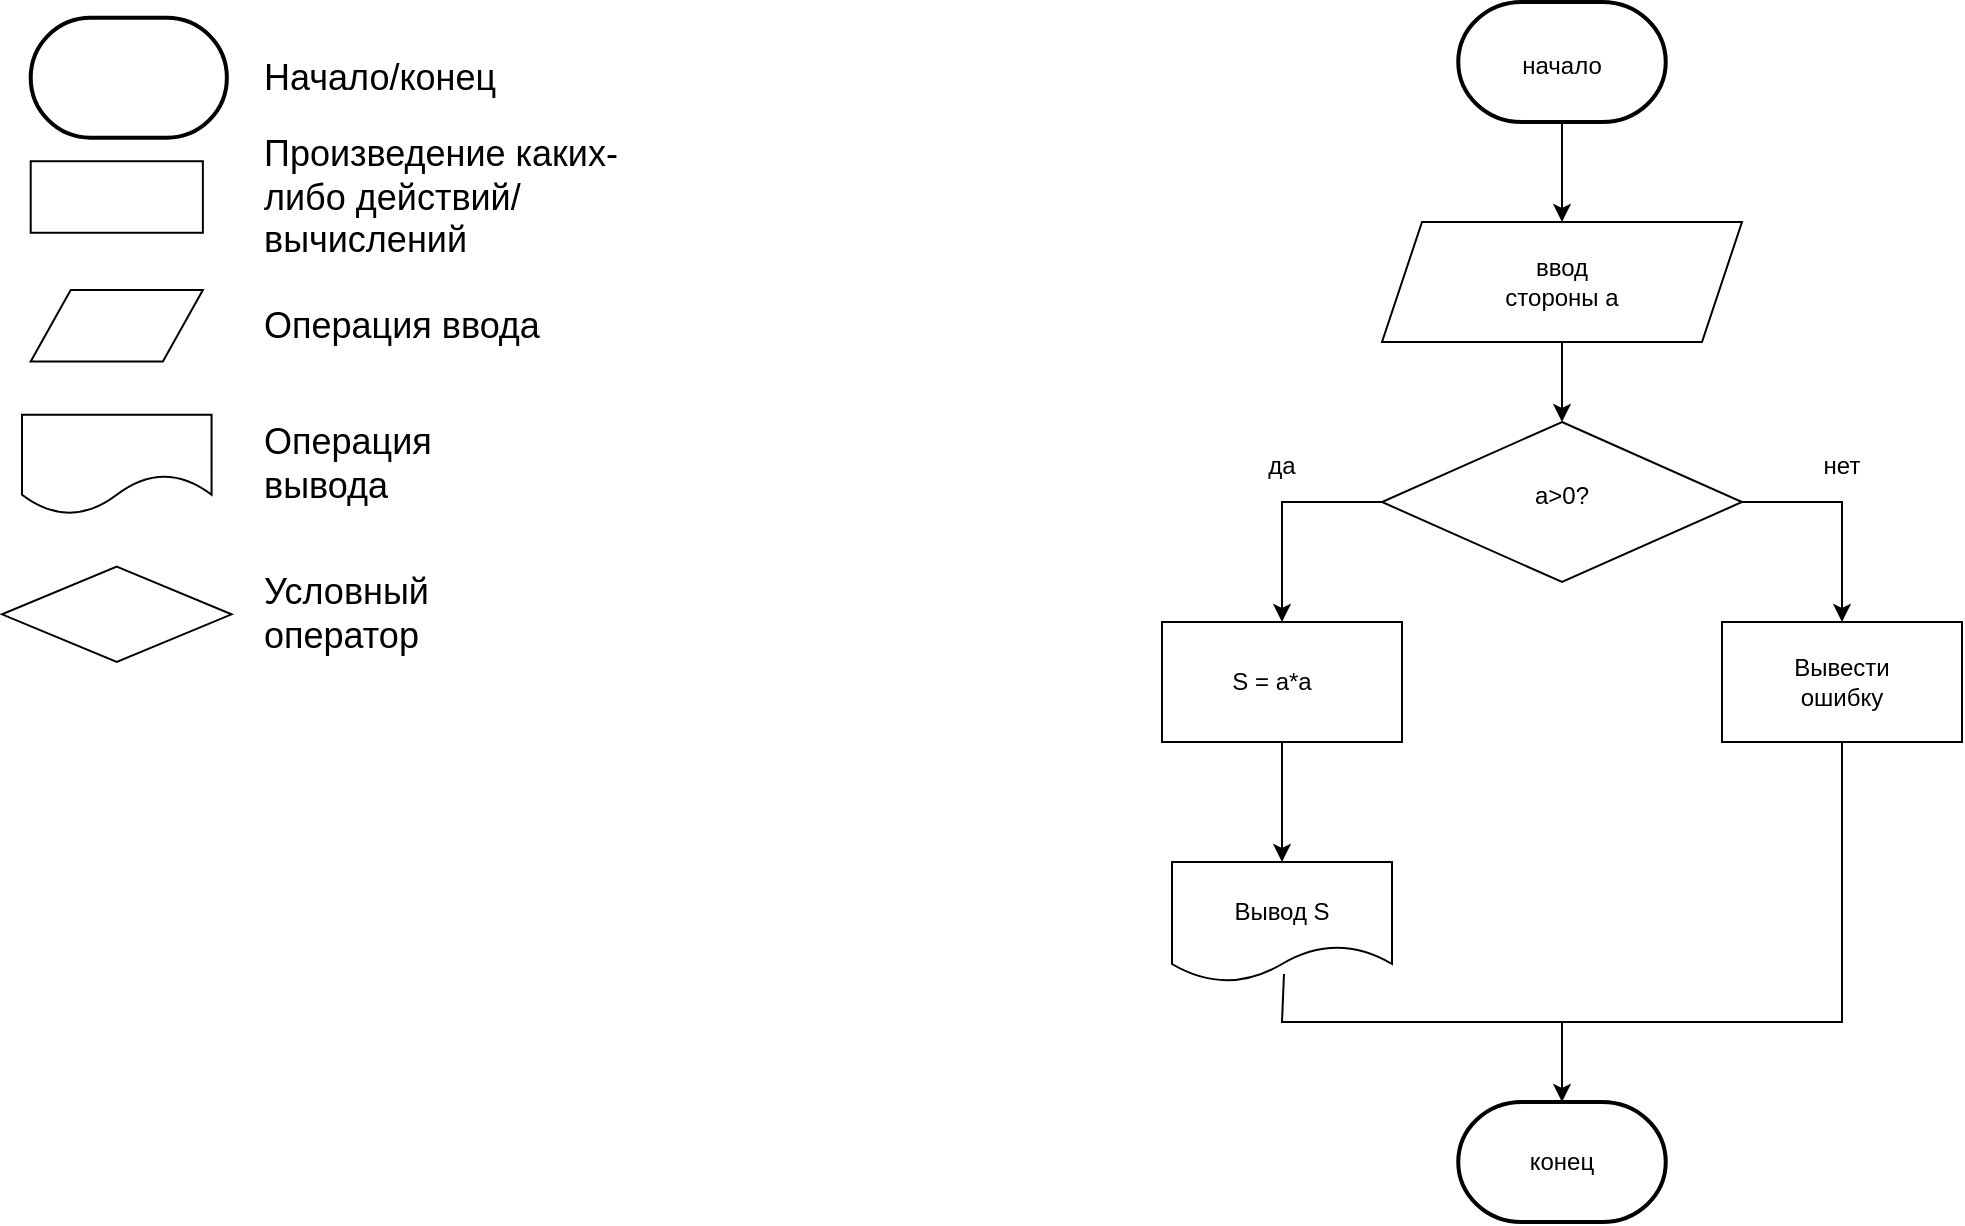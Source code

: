 <mxfile version="28.2.5">
  <diagram name="Страница — 1" id="ZM1qBuMDu8C2qsvHboss">
    <mxGraphModel dx="2245" dy="794" grid="1" gridSize="10" guides="1" tooltips="1" connect="1" arrows="1" fold="1" page="1" pageScale="1" pageWidth="827" pageHeight="1169" math="0" shadow="0">
      <root>
        <mxCell id="0" />
        <mxCell id="1" parent="0" />
        <mxCell id="1lZysOccRPuRZsFmuYxM-1" value="" style="group" vertex="1" connectable="0" parent="1">
          <mxGeometry x="-400" y="70" width="330" height="310" as="geometry" />
        </mxCell>
        <mxCell id="1lZysOccRPuRZsFmuYxM-2" value="" style="rounded=0;whiteSpace=wrap;html=1;" vertex="1" parent="1lZysOccRPuRZsFmuYxM-1">
          <mxGeometry x="14.348" y="59.615" width="86.087" height="35.769" as="geometry" />
        </mxCell>
        <mxCell id="1lZysOccRPuRZsFmuYxM-4" value="" style="shape=parallelogram;perimeter=parallelogramPerimeter;whiteSpace=wrap;html=1;fixedSize=1;" vertex="1" parent="1lZysOccRPuRZsFmuYxM-1">
          <mxGeometry x="14.348" y="124" width="86.087" height="35.769" as="geometry" />
        </mxCell>
        <mxCell id="1lZysOccRPuRZsFmuYxM-6" value="" style="rhombus;whiteSpace=wrap;html=1;" vertex="1" parent="1lZysOccRPuRZsFmuYxM-1">
          <mxGeometry y="262.308" width="114.783" height="47.692" as="geometry" />
        </mxCell>
        <mxCell id="1lZysOccRPuRZsFmuYxM-7" value="&lt;font&gt;Начало/конец&amp;nbsp;&lt;/font&gt;" style="text;html=1;align=left;verticalAlign=middle;whiteSpace=wrap;rounded=0;fontSize=18;" vertex="1" parent="1lZysOccRPuRZsFmuYxM-1">
          <mxGeometry x="129.13" y="8.942" width="129.13" height="17.885" as="geometry" />
        </mxCell>
        <mxCell id="1lZysOccRPuRZsFmuYxM-8" value="&lt;font&gt;Произведение каких-либо действий/вычислений&lt;/font&gt;" style="text;html=1;align=left;verticalAlign=middle;whiteSpace=wrap;rounded=0;fontSize=18;" vertex="1" parent="1lZysOccRPuRZsFmuYxM-1">
          <mxGeometry x="129.13" y="68.558" width="200.87" height="17.885" as="geometry" />
        </mxCell>
        <mxCell id="1lZysOccRPuRZsFmuYxM-9" value="&lt;font&gt;Операция ввода&lt;/font&gt;" style="text;html=1;align=left;verticalAlign=middle;whiteSpace=wrap;rounded=0;fontSize=18;" vertex="1" parent="1lZysOccRPuRZsFmuYxM-1">
          <mxGeometry x="129.13" y="132.942" width="150.652" height="17.885" as="geometry" />
        </mxCell>
        <mxCell id="1lZysOccRPuRZsFmuYxM-10" value="&lt;font&gt;Операция вывода&lt;/font&gt;" style="text;html=1;align=left;verticalAlign=middle;whiteSpace=wrap;rounded=0;fontSize=18;" vertex="1" parent="1lZysOccRPuRZsFmuYxM-1">
          <mxGeometry x="129.13" y="202.394" width="150.652" height="17.885" as="geometry" />
        </mxCell>
        <mxCell id="1lZysOccRPuRZsFmuYxM-11" value="&lt;font&gt;Условный оператор&lt;/font&gt;" style="text;html=1;align=left;verticalAlign=middle;whiteSpace=wrap;rounded=0;fontSize=18;" vertex="1" parent="1lZysOccRPuRZsFmuYxM-1">
          <mxGeometry x="129.13" y="277.212" width="150.652" height="17.885" as="geometry" />
        </mxCell>
        <mxCell id="1lZysOccRPuRZsFmuYxM-33" value="" style="shape=document;whiteSpace=wrap;html=1;boundedLbl=1;size=0.4;" vertex="1" parent="1lZysOccRPuRZsFmuYxM-1">
          <mxGeometry x="10" y="186.34" width="94.78" height="50" as="geometry" />
        </mxCell>
        <mxCell id="1lZysOccRPuRZsFmuYxM-44" value="&lt;span style=&quot;color: rgba(0, 0, 0, 0); font-family: monospace; font-size: 0px; text-align: start; text-wrap-mode: nowrap;&quot;&gt;%3CmxGraphModel%3E%3Croot%3E%3CmxCell%20id%3D%220%22%2F%3E%3CmxCell%20id%3D%221%22%20parent%3D%220%22%2F%3E%3CmxCell%20id%3D%222%22%20value%3D%22%22%20style%3D%22group%22%20vertex%3D%221%22%20connectable%3D%220%22%20parent%3D%221%22%3E%3CmxGeometry%20x%3D%2290%22%20y%3D%22230%22%20width%3D%22460%22%20height%3D%22520%22%20as%3D%22geometry%22%2F%3E%3C%2FmxCell%3E%3CmxCell%20id%3D%223%22%20value%3D%22%22%20style%3D%22rounded%3D0%3BwhiteSpace%3Dwrap%3Bhtml%3D1%3B%22%20vertex%3D%221%22%20parent%3D%222%22%3E%3CmxGeometry%20x%3D%2220%22%20y%3D%22100%22%20width%3D%22120%22%20height%3D%2260%22%20as%3D%22geometry%22%2F%3E%3C%2FmxCell%3E%3CmxCell%20id%3D%224%22%20value%3D%22%22%20style%3D%22strokeWidth%3D2%3Bhtml%3D1%3Bshape%3Dmxgraph.flowchart.terminator%3BwhiteSpace%3Dwrap%3B%22%20vertex%3D%221%22%20parent%3D%222%22%3E%3CmxGeometry%20x%3D%2230%22%20width%3D%22100%22%20height%3D%2260%22%20as%3D%22geometry%22%2F%3E%3C%2FmxCell%3E%3CmxCell%20id%3D%225%22%20value%3D%22%22%20style%3D%22shape%3Dparallelogram%3Bperimeter%3DparallelogramPerimeter%3BwhiteSpace%3Dwrap%3Bhtml%3D1%3BfixedSize%3D1%3B%22%20vertex%3D%221%22%20parent%3D%222%22%3E%3CmxGeometry%20x%3D%2220%22%20y%3D%22208%22%20width%3D%22120%22%20height%3D%2260%22%20as%3D%22geometry%22%2F%3E%3C%2FmxCell%3E%3CmxCell%20id%3D%226%22%20value%3D%22%22%20style%3D%22shape%3Ddocument%3BwhiteSpace%3Dwrap%3Bhtml%3D1%3BboundedLbl%3D1%3B%22%20vertex%3D%221%22%20parent%3D%222%22%3E%3CmxGeometry%20x%3D%2220%22%20y%3D%22320%22%20width%3D%22120%22%20height%3D%2280%22%20as%3D%22geometry%22%2F%3E%3C%2FmxCell%3E%3CmxCell%20id%3D%227%22%20value%3D%22%22%20style%3D%22rhombus%3BwhiteSpace%3Dwrap%3Bhtml%3D1%3B%22%20vertex%3D%221%22%20parent%3D%222%22%3E%3CmxGeometry%20y%3D%22440%22%20width%3D%22160%22%20height%3D%2280%22%20as%3D%22geometry%22%2F%3E%3C%2FmxCell%3E%3CmxCell%20id%3D%228%22%20value%3D%22%26lt%3Bfont%26gt%3B%D0%9D%D0%B0%D1%87%D0%B0%D0%BB%D0%BE%2F%D0%BA%D0%BE%D0%BD%D0%B5%D1%86%26amp%3Bnbsp%3B%26lt%3B%2Ffont%26gt%3B%22%20style%3D%22text%3Bhtml%3D1%3Balign%3Dleft%3BverticalAlign%3Dmiddle%3BwhiteSpace%3Dwrap%3Brounded%3D0%3BfontSize%3D18%3B%22%20vertex%3D%221%22%20parent%3D%222%22%3E%3CmxGeometry%20x%3D%22180%22%20y%3D%2215%22%20width%3D%22180%22%20height%3D%2230%22%20as%3D%22geometry%22%2F%3E%3C%2FmxCell%3E%3CmxCell%20id%3D%229%22%20value%3D%22%26lt%3Bfont%26gt%3B%D0%9F%D1%80%D0%BE%D0%B8%D0%B7%D0%B2%D0%B5%D0%B4%D0%B5%D0%BD%D0%B8%D0%B5%20%D0%BA%D0%B0%D0%BA%D0%B8%D1%85-%D0%BB%D0%B8%D0%B1%D0%BE%20%D0%B4%D0%B5%D0%B9%D1%81%D1%82%D0%B2%D0%B8%D0%B9%2F%D0%B2%D1%8B%D1%87%D0%B8%D1%81%D0%BB%D0%B5%D0%BD%D0%B8%D0%B9%26lt%3B%2Ffont%26gt%3B%22%20style%3D%22text%3Bhtml%3D1%3Balign%3Dleft%3BverticalAlign%3Dmiddle%3BwhiteSpace%3Dwrap%3Brounded%3D0%3BfontSize%3D18%3B%22%20vertex%3D%221%22%20parent%3D%222%22%3E%3CmxGeometry%20x%3D%22180%22%20y%3D%22115%22%20width%3D%22280%22%20height%3D%2230%22%20as%3D%22geometry%22%2F%3E%3C%2FmxCell%3E%3CmxCell%20id%3D%2210%22%20value%3D%22%26lt%3Bfont%26gt%3B%D0%9E%D0%BF%D0%B5%D1%80%D0%B0%D1%86%D0%B8%D1%8F%20%D0%B2%D0%B2%D0%BE%D0%B4%D0%B0%26lt%3B%2Ffont%26gt%3B%22%20style%3D%22text%3Bhtml%3D1%3Balign%3Dleft%3BverticalAlign%3Dmiddle%3BwhiteSpace%3Dwrap%3Brounded%3D0%3BfontSize%3D18%3B%22%20vertex%3D%221%22%20parent%3D%222%22%3E%3CmxGeometry%20x%3D%22180%22%20y%3D%22223%22%20width%3D%22210%22%20height%3D%2230%22%20as%3D%22geometry%22%2F%3E%3C%2FmxCell%3E%3CmxCell%20id%3D%2211%22%20value%3D%22%26lt%3Bfont%26gt%3B%D0%9E%D0%BF%D0%B5%D1%80%D0%B0%D1%86%D0%B8%D1%8F%20%D0%B2%D1%8B%D0%B2%D0%BE%D0%B4%D0%B0%26lt%3B%2Ffont%26gt%3B%22%20style%3D%22text%3Bhtml%3D1%3Balign%3Dleft%3BverticalAlign%3Dmiddle%3BwhiteSpace%3Dwrap%3Brounded%3D0%3BfontSize%3D18%3B%22%20vertex%3D%221%22%20parent%3D%222%22%3E%3CmxGeometry%20x%3D%22180%22%20y%3D%22339.5%22%20width%3D%22210%22%20height%3D%2230%22%20as%3D%22geometry%22%2F%3E%3C%2FmxCell%3E%3CmxCell%20id%3D%2212%22%20value%3D%22%26lt%3Bfont%26gt%3B%D0%A3%D1%81%D0%BB%D0%BE%D0%B2%D0%BD%D1%8B%D0%B9%20%D0%BE%D0%BF%D0%B5%D1%80%D0%B0%D1%82%D0%BE%D1%80%26lt%3B%2Ffont%26gt%3B%22%20style%3D%22text%3Bhtml%3D1%3Balign%3Dleft%3BverticalAlign%3Dmiddle%3BwhiteSpace%3Dwrap%3Brounded%3D0%3BfontSize%3D18%3B%22%20vertex%3D%221%22%20parent%3D%222%22%3E%3CmxGeometry%20x%3D%22180%22%20y%3D%22465%22%20width%3D%22210%22%20height%3D%2230%22%20as%3D%22geometry%22%2F%3E%3C%2FmxCell%3E%3C%2Froot%3E%3C%2FmxGraphModel%3E&lt;/span&gt;" style="strokeWidth=2;html=1;shape=mxgraph.flowchart.terminator;whiteSpace=wrap;" vertex="1" parent="1lZysOccRPuRZsFmuYxM-1">
          <mxGeometry x="14.35" y="-12.12" width="98.09" height="60" as="geometry" />
        </mxCell>
        <mxCell id="1lZysOccRPuRZsFmuYxM-17" value="" style="endArrow=classic;html=1;rounded=0;exitX=0.5;exitY=1;exitDx=0;exitDy=0;" edge="1" parent="1">
          <mxGeometry width="50" height="50" relative="1" as="geometry">
            <mxPoint x="380" y="110" as="sourcePoint" />
            <mxPoint x="380" y="160" as="targetPoint" />
          </mxGeometry>
        </mxCell>
        <mxCell id="1lZysOccRPuRZsFmuYxM-18" value="" style="shape=parallelogram;perimeter=parallelogramPerimeter;whiteSpace=wrap;html=1;fixedSize=1;" vertex="1" parent="1">
          <mxGeometry x="290" y="160" width="180" height="60" as="geometry" />
        </mxCell>
        <mxCell id="1lZysOccRPuRZsFmuYxM-19" value="ввод стороны a" style="text;html=1;align=center;verticalAlign=middle;whiteSpace=wrap;rounded=0;" vertex="1" parent="1">
          <mxGeometry x="350" y="175" width="60" height="30" as="geometry" />
        </mxCell>
        <mxCell id="1lZysOccRPuRZsFmuYxM-20" value="" style="endArrow=classic;html=1;rounded=0;exitX=0.5;exitY=1;exitDx=0;exitDy=0;" edge="1" parent="1" source="1lZysOccRPuRZsFmuYxM-18" target="1lZysOccRPuRZsFmuYxM-21">
          <mxGeometry width="50" height="50" relative="1" as="geometry">
            <mxPoint x="370" y="270" as="sourcePoint" />
            <mxPoint x="380" y="280" as="targetPoint" />
          </mxGeometry>
        </mxCell>
        <mxCell id="1lZysOccRPuRZsFmuYxM-21" value="" style="rhombus;whiteSpace=wrap;html=1;" vertex="1" parent="1">
          <mxGeometry x="290" y="260" width="180" height="80" as="geometry" />
        </mxCell>
        <mxCell id="1lZysOccRPuRZsFmuYxM-22" value="a&amp;gt;0?" style="text;html=1;align=center;verticalAlign=middle;whiteSpace=wrap;rounded=0;" vertex="1" parent="1">
          <mxGeometry x="350" y="282" width="60" height="30" as="geometry" />
        </mxCell>
        <mxCell id="1lZysOccRPuRZsFmuYxM-23" value="" style="endArrow=classic;html=1;rounded=0;exitX=0;exitY=0.5;exitDx=0;exitDy=0;" edge="1" parent="1" source="1lZysOccRPuRZsFmuYxM-21">
          <mxGeometry width="50" height="50" relative="1" as="geometry">
            <mxPoint x="370" y="410" as="sourcePoint" />
            <mxPoint x="240" y="360" as="targetPoint" />
            <Array as="points">
              <mxPoint x="240" y="300" />
            </Array>
          </mxGeometry>
        </mxCell>
        <mxCell id="1lZysOccRPuRZsFmuYxM-24" value="" style="endArrow=classic;html=1;rounded=0;exitX=1;exitY=0.5;exitDx=0;exitDy=0;" edge="1" parent="1" source="1lZysOccRPuRZsFmuYxM-21">
          <mxGeometry width="50" height="50" relative="1" as="geometry">
            <mxPoint x="370" y="410" as="sourcePoint" />
            <mxPoint x="520" y="360" as="targetPoint" />
            <Array as="points">
              <mxPoint x="520" y="300" />
            </Array>
          </mxGeometry>
        </mxCell>
        <mxCell id="1lZysOccRPuRZsFmuYxM-25" value="да" style="text;html=1;align=center;verticalAlign=middle;whiteSpace=wrap;rounded=0;" vertex="1" parent="1">
          <mxGeometry x="210" y="267" width="60" height="30" as="geometry" />
        </mxCell>
        <mxCell id="1lZysOccRPuRZsFmuYxM-26" value="нет" style="text;html=1;align=center;verticalAlign=middle;whiteSpace=wrap;rounded=0;" vertex="1" parent="1">
          <mxGeometry x="490" y="267" width="60" height="30" as="geometry" />
        </mxCell>
        <mxCell id="1lZysOccRPuRZsFmuYxM-27" value="" style="rounded=0;whiteSpace=wrap;html=1;" vertex="1" parent="1">
          <mxGeometry x="180" y="360" width="120" height="60" as="geometry" />
        </mxCell>
        <mxCell id="1lZysOccRPuRZsFmuYxM-28" value="S = a*a" style="text;html=1;align=center;verticalAlign=middle;whiteSpace=wrap;rounded=0;" vertex="1" parent="1">
          <mxGeometry x="200" y="375" width="70" height="30" as="geometry" />
        </mxCell>
        <mxCell id="1lZysOccRPuRZsFmuYxM-29" value="" style="rounded=0;whiteSpace=wrap;html=1;" vertex="1" parent="1">
          <mxGeometry x="460" y="360" width="120" height="60" as="geometry" />
        </mxCell>
        <mxCell id="1lZysOccRPuRZsFmuYxM-30" value="Вывести ошибку" style="text;html=1;align=center;verticalAlign=middle;whiteSpace=wrap;rounded=0;" vertex="1" parent="1">
          <mxGeometry x="490" y="375" width="60" height="30" as="geometry" />
        </mxCell>
        <mxCell id="1lZysOccRPuRZsFmuYxM-31" value="" style="endArrow=classic;html=1;rounded=0;exitX=0.5;exitY=1;exitDx=0;exitDy=0;" edge="1" parent="1" source="1lZysOccRPuRZsFmuYxM-27">
          <mxGeometry width="50" height="50" relative="1" as="geometry">
            <mxPoint x="220" y="470" as="sourcePoint" />
            <mxPoint x="240" y="480" as="targetPoint" />
          </mxGeometry>
        </mxCell>
        <mxCell id="1lZysOccRPuRZsFmuYxM-5" value="" style="shape=document;whiteSpace=wrap;html=1;boundedLbl=1;" vertex="1" parent="1">
          <mxGeometry x="185" y="480" width="110" height="60" as="geometry" />
        </mxCell>
        <mxCell id="1lZysOccRPuRZsFmuYxM-34" value="Вывод S" style="text;html=1;align=center;verticalAlign=middle;whiteSpace=wrap;rounded=0;" vertex="1" parent="1">
          <mxGeometry x="210" y="490" width="60" height="30" as="geometry" />
        </mxCell>
        <mxCell id="1lZysOccRPuRZsFmuYxM-37" value="" style="endArrow=none;html=1;rounded=0;entryX=0.509;entryY=0.933;entryDx=0;entryDy=0;entryPerimeter=0;" edge="1" parent="1" target="1lZysOccRPuRZsFmuYxM-5">
          <mxGeometry width="50" height="50" relative="1" as="geometry">
            <mxPoint x="380" y="560" as="sourcePoint" />
            <mxPoint x="150" y="360" as="targetPoint" />
            <Array as="points">
              <mxPoint x="240" y="560" />
            </Array>
          </mxGeometry>
        </mxCell>
        <mxCell id="1lZysOccRPuRZsFmuYxM-38" value="" style="endArrow=none;html=1;rounded=0;entryX=0.5;entryY=1;entryDx=0;entryDy=0;" edge="1" parent="1" target="1lZysOccRPuRZsFmuYxM-29">
          <mxGeometry width="50" height="50" relative="1" as="geometry">
            <mxPoint x="380" y="560" as="sourcePoint" />
            <mxPoint x="560" y="440" as="targetPoint" />
            <Array as="points">
              <mxPoint x="520" y="560" />
            </Array>
          </mxGeometry>
        </mxCell>
        <mxCell id="1lZysOccRPuRZsFmuYxM-40" value="" style="endArrow=classic;html=1;rounded=0;" edge="1" parent="1">
          <mxGeometry width="50" height="50" relative="1" as="geometry">
            <mxPoint x="380" y="560" as="sourcePoint" />
            <mxPoint x="380" y="600" as="targetPoint" />
          </mxGeometry>
        </mxCell>
        <mxCell id="1lZysOccRPuRZsFmuYxM-3" value="&lt;span style=&quot;color: rgba(0, 0, 0, 0); font-family: monospace; font-size: 0px; text-align: start; text-wrap-mode: nowrap;&quot;&gt;%3CmxGraphModel%3E%3Croot%3E%3CmxCell%20id%3D%220%22%2F%3E%3CmxCell%20id%3D%221%22%20parent%3D%220%22%2F%3E%3CmxCell%20id%3D%222%22%20value%3D%22%22%20style%3D%22group%22%20vertex%3D%221%22%20connectable%3D%220%22%20parent%3D%221%22%3E%3CmxGeometry%20x%3D%2290%22%20y%3D%22230%22%20width%3D%22460%22%20height%3D%22520%22%20as%3D%22geometry%22%2F%3E%3C%2FmxCell%3E%3CmxCell%20id%3D%223%22%20value%3D%22%22%20style%3D%22rounded%3D0%3BwhiteSpace%3Dwrap%3Bhtml%3D1%3B%22%20vertex%3D%221%22%20parent%3D%222%22%3E%3CmxGeometry%20x%3D%2220%22%20y%3D%22100%22%20width%3D%22120%22%20height%3D%2260%22%20as%3D%22geometry%22%2F%3E%3C%2FmxCell%3E%3CmxCell%20id%3D%224%22%20value%3D%22%22%20style%3D%22strokeWidth%3D2%3Bhtml%3D1%3Bshape%3Dmxgraph.flowchart.terminator%3BwhiteSpace%3Dwrap%3B%22%20vertex%3D%221%22%20parent%3D%222%22%3E%3CmxGeometry%20x%3D%2230%22%20width%3D%22100%22%20height%3D%2260%22%20as%3D%22geometry%22%2F%3E%3C%2FmxCell%3E%3CmxCell%20id%3D%225%22%20value%3D%22%22%20style%3D%22shape%3Dparallelogram%3Bperimeter%3DparallelogramPerimeter%3BwhiteSpace%3Dwrap%3Bhtml%3D1%3BfixedSize%3D1%3B%22%20vertex%3D%221%22%20parent%3D%222%22%3E%3CmxGeometry%20x%3D%2220%22%20y%3D%22208%22%20width%3D%22120%22%20height%3D%2260%22%20as%3D%22geometry%22%2F%3E%3C%2FmxCell%3E%3CmxCell%20id%3D%226%22%20value%3D%22%22%20style%3D%22shape%3Ddocument%3BwhiteSpace%3Dwrap%3Bhtml%3D1%3BboundedLbl%3D1%3B%22%20vertex%3D%221%22%20parent%3D%222%22%3E%3CmxGeometry%20x%3D%2220%22%20y%3D%22320%22%20width%3D%22120%22%20height%3D%2280%22%20as%3D%22geometry%22%2F%3E%3C%2FmxCell%3E%3CmxCell%20id%3D%227%22%20value%3D%22%22%20style%3D%22rhombus%3BwhiteSpace%3Dwrap%3Bhtml%3D1%3B%22%20vertex%3D%221%22%20parent%3D%222%22%3E%3CmxGeometry%20y%3D%22440%22%20width%3D%22160%22%20height%3D%2280%22%20as%3D%22geometry%22%2F%3E%3C%2FmxCell%3E%3CmxCell%20id%3D%228%22%20value%3D%22%26lt%3Bfont%26gt%3B%D0%9D%D0%B0%D1%87%D0%B0%D0%BB%D0%BE%2F%D0%BA%D0%BE%D0%BD%D0%B5%D1%86%26amp%3Bnbsp%3B%26lt%3B%2Ffont%26gt%3B%22%20style%3D%22text%3Bhtml%3D1%3Balign%3Dleft%3BverticalAlign%3Dmiddle%3BwhiteSpace%3Dwrap%3Brounded%3D0%3BfontSize%3D18%3B%22%20vertex%3D%221%22%20parent%3D%222%22%3E%3CmxGeometry%20x%3D%22180%22%20y%3D%2215%22%20width%3D%22180%22%20height%3D%2230%22%20as%3D%22geometry%22%2F%3E%3C%2FmxCell%3E%3CmxCell%20id%3D%229%22%20value%3D%22%26lt%3Bfont%26gt%3B%D0%9F%D1%80%D0%BE%D0%B8%D0%B7%D0%B2%D0%B5%D0%B4%D0%B5%D0%BD%D0%B8%D0%B5%20%D0%BA%D0%B0%D0%BA%D0%B8%D1%85-%D0%BB%D0%B8%D0%B1%D0%BE%20%D0%B4%D0%B5%D0%B9%D1%81%D1%82%D0%B2%D0%B8%D0%B9%2F%D0%B2%D1%8B%D1%87%D0%B8%D1%81%D0%BB%D0%B5%D0%BD%D0%B8%D0%B9%26lt%3B%2Ffont%26gt%3B%22%20style%3D%22text%3Bhtml%3D1%3Balign%3Dleft%3BverticalAlign%3Dmiddle%3BwhiteSpace%3Dwrap%3Brounded%3D0%3BfontSize%3D18%3B%22%20vertex%3D%221%22%20parent%3D%222%22%3E%3CmxGeometry%20x%3D%22180%22%20y%3D%22115%22%20width%3D%22280%22%20height%3D%2230%22%20as%3D%22geometry%22%2F%3E%3C%2FmxCell%3E%3CmxCell%20id%3D%2210%22%20value%3D%22%26lt%3Bfont%26gt%3B%D0%9E%D0%BF%D0%B5%D1%80%D0%B0%D1%86%D0%B8%D1%8F%20%D0%B2%D0%B2%D0%BE%D0%B4%D0%B0%26lt%3B%2Ffont%26gt%3B%22%20style%3D%22text%3Bhtml%3D1%3Balign%3Dleft%3BverticalAlign%3Dmiddle%3BwhiteSpace%3Dwrap%3Brounded%3D0%3BfontSize%3D18%3B%22%20vertex%3D%221%22%20parent%3D%222%22%3E%3CmxGeometry%20x%3D%22180%22%20y%3D%22223%22%20width%3D%22210%22%20height%3D%2230%22%20as%3D%22geometry%22%2F%3E%3C%2FmxCell%3E%3CmxCell%20id%3D%2211%22%20value%3D%22%26lt%3Bfont%26gt%3B%D0%9E%D0%BF%D0%B5%D1%80%D0%B0%D1%86%D0%B8%D1%8F%20%D0%B2%D1%8B%D0%B2%D0%BE%D0%B4%D0%B0%26lt%3B%2Ffont%26gt%3B%22%20style%3D%22text%3Bhtml%3D1%3Balign%3Dleft%3BverticalAlign%3Dmiddle%3BwhiteSpace%3Dwrap%3Brounded%3D0%3BfontSize%3D18%3B%22%20vertex%3D%221%22%20parent%3D%222%22%3E%3CmxGeometry%20x%3D%22180%22%20y%3D%22339.5%22%20width%3D%22210%22%20height%3D%2230%22%20as%3D%22geometry%22%2F%3E%3C%2FmxCell%3E%3CmxCell%20id%3D%2212%22%20value%3D%22%26lt%3Bfont%26gt%3B%D0%A3%D1%81%D0%BB%D0%BE%D0%B2%D0%BD%D1%8B%D0%B9%20%D0%BE%D0%BF%D0%B5%D1%80%D0%B0%D1%82%D0%BE%D1%80%26lt%3B%2Ffont%26gt%3B%22%20style%3D%22text%3Bhtml%3D1%3Balign%3Dleft%3BverticalAlign%3Dmiddle%3BwhiteSpace%3Dwrap%3Brounded%3D0%3BfontSize%3D18%3B%22%20vertex%3D%221%22%20parent%3D%222%22%3E%3CmxGeometry%20x%3D%22180%22%20y%3D%22465%22%20width%3D%22210%22%20height%3D%2230%22%20as%3D%22geometry%22%2F%3E%3C%2FmxCell%3E%3C%2Froot%3E%3C%2FmxGraphModel%3E&lt;/span&gt;" style="strokeWidth=2;html=1;shape=mxgraph.flowchart.terminator;whiteSpace=wrap;" vertex="1" parent="1">
          <mxGeometry x="328.13" y="600" width="103.74" height="60" as="geometry" />
        </mxCell>
        <mxCell id="1lZysOccRPuRZsFmuYxM-41" value="конец" style="text;html=1;align=center;verticalAlign=middle;whiteSpace=wrap;rounded=0;" vertex="1" parent="1">
          <mxGeometry x="350" y="615" width="60" height="30" as="geometry" />
        </mxCell>
        <mxCell id="1lZysOccRPuRZsFmuYxM-42" value="&lt;span style=&quot;color: rgba(0, 0, 0, 0); font-family: monospace; font-size: 0px; text-align: start; text-wrap-mode: nowrap;&quot;&gt;%3CmxGraphModel%3E%3Croot%3E%3CmxCell%20id%3D%220%22%2F%3E%3CmxCell%20id%3D%221%22%20parent%3D%220%22%2F%3E%3CmxCell%20id%3D%222%22%20value%3D%22%22%20style%3D%22group%22%20vertex%3D%221%22%20connectable%3D%220%22%20parent%3D%221%22%3E%3CmxGeometry%20x%3D%2290%22%20y%3D%22230%22%20width%3D%22460%22%20height%3D%22520%22%20as%3D%22geometry%22%2F%3E%3C%2FmxCell%3E%3CmxCell%20id%3D%223%22%20value%3D%22%22%20style%3D%22rounded%3D0%3BwhiteSpace%3Dwrap%3Bhtml%3D1%3B%22%20vertex%3D%221%22%20parent%3D%222%22%3E%3CmxGeometry%20x%3D%2220%22%20y%3D%22100%22%20width%3D%22120%22%20height%3D%2260%22%20as%3D%22geometry%22%2F%3E%3C%2FmxCell%3E%3CmxCell%20id%3D%224%22%20value%3D%22%22%20style%3D%22strokeWidth%3D2%3Bhtml%3D1%3Bshape%3Dmxgraph.flowchart.terminator%3BwhiteSpace%3Dwrap%3B%22%20vertex%3D%221%22%20parent%3D%222%22%3E%3CmxGeometry%20x%3D%2230%22%20width%3D%22100%22%20height%3D%2260%22%20as%3D%22geometry%22%2F%3E%3C%2FmxCell%3E%3CmxCell%20id%3D%225%22%20value%3D%22%22%20style%3D%22shape%3Dparallelogram%3Bperimeter%3DparallelogramPerimeter%3BwhiteSpace%3Dwrap%3Bhtml%3D1%3BfixedSize%3D1%3B%22%20vertex%3D%221%22%20parent%3D%222%22%3E%3CmxGeometry%20x%3D%2220%22%20y%3D%22208%22%20width%3D%22120%22%20height%3D%2260%22%20as%3D%22geometry%22%2F%3E%3C%2FmxCell%3E%3CmxCell%20id%3D%226%22%20value%3D%22%22%20style%3D%22shape%3Ddocument%3BwhiteSpace%3Dwrap%3Bhtml%3D1%3BboundedLbl%3D1%3B%22%20vertex%3D%221%22%20parent%3D%222%22%3E%3CmxGeometry%20x%3D%2220%22%20y%3D%22320%22%20width%3D%22120%22%20height%3D%2280%22%20as%3D%22geometry%22%2F%3E%3C%2FmxCell%3E%3CmxCell%20id%3D%227%22%20value%3D%22%22%20style%3D%22rhombus%3BwhiteSpace%3Dwrap%3Bhtml%3D1%3B%22%20vertex%3D%221%22%20parent%3D%222%22%3E%3CmxGeometry%20y%3D%22440%22%20width%3D%22160%22%20height%3D%2280%22%20as%3D%22geometry%22%2F%3E%3C%2FmxCell%3E%3CmxCell%20id%3D%228%22%20value%3D%22%26lt%3Bfont%26gt%3B%D0%9D%D0%B0%D1%87%D0%B0%D0%BB%D0%BE%2F%D0%BA%D0%BE%D0%BD%D0%B5%D1%86%26amp%3Bnbsp%3B%26lt%3B%2Ffont%26gt%3B%22%20style%3D%22text%3Bhtml%3D1%3Balign%3Dleft%3BverticalAlign%3Dmiddle%3BwhiteSpace%3Dwrap%3Brounded%3D0%3BfontSize%3D18%3B%22%20vertex%3D%221%22%20parent%3D%222%22%3E%3CmxGeometry%20x%3D%22180%22%20y%3D%2215%22%20width%3D%22180%22%20height%3D%2230%22%20as%3D%22geometry%22%2F%3E%3C%2FmxCell%3E%3CmxCell%20id%3D%229%22%20value%3D%22%26lt%3Bfont%26gt%3B%D0%9F%D1%80%D0%BE%D0%B8%D0%B7%D0%B2%D0%B5%D0%B4%D0%B5%D0%BD%D0%B8%D0%B5%20%D0%BA%D0%B0%D0%BA%D0%B8%D1%85-%D0%BB%D0%B8%D0%B1%D0%BE%20%D0%B4%D0%B5%D0%B9%D1%81%D1%82%D0%B2%D0%B8%D0%B9%2F%D0%B2%D1%8B%D1%87%D0%B8%D1%81%D0%BB%D0%B5%D0%BD%D0%B8%D0%B9%26lt%3B%2Ffont%26gt%3B%22%20style%3D%22text%3Bhtml%3D1%3Balign%3Dleft%3BverticalAlign%3Dmiddle%3BwhiteSpace%3Dwrap%3Brounded%3D0%3BfontSize%3D18%3B%22%20vertex%3D%221%22%20parent%3D%222%22%3E%3CmxGeometry%20x%3D%22180%22%20y%3D%22115%22%20width%3D%22280%22%20height%3D%2230%22%20as%3D%22geometry%22%2F%3E%3C%2FmxCell%3E%3CmxCell%20id%3D%2210%22%20value%3D%22%26lt%3Bfont%26gt%3B%D0%9E%D0%BF%D0%B5%D1%80%D0%B0%D1%86%D0%B8%D1%8F%20%D0%B2%D0%B2%D0%BE%D0%B4%D0%B0%26lt%3B%2Ffont%26gt%3B%22%20style%3D%22text%3Bhtml%3D1%3Balign%3Dleft%3BverticalAlign%3Dmiddle%3BwhiteSpace%3Dwrap%3Brounded%3D0%3BfontSize%3D18%3B%22%20vertex%3D%221%22%20parent%3D%222%22%3E%3CmxGeometry%20x%3D%22180%22%20y%3D%22223%22%20width%3D%22210%22%20height%3D%2230%22%20as%3D%22geometry%22%2F%3E%3C%2FmxCell%3E%3CmxCell%20id%3D%2211%22%20value%3D%22%26lt%3Bfont%26gt%3B%D0%9E%D0%BF%D0%B5%D1%80%D0%B0%D1%86%D0%B8%D1%8F%20%D0%B2%D1%8B%D0%B2%D0%BE%D0%B4%D0%B0%26lt%3B%2Ffont%26gt%3B%22%20style%3D%22text%3Bhtml%3D1%3Balign%3Dleft%3BverticalAlign%3Dmiddle%3BwhiteSpace%3Dwrap%3Brounded%3D0%3BfontSize%3D18%3B%22%20vertex%3D%221%22%20parent%3D%222%22%3E%3CmxGeometry%20x%3D%22180%22%20y%3D%22339.5%22%20width%3D%22210%22%20height%3D%2230%22%20as%3D%22geometry%22%2F%3E%3C%2FmxCell%3E%3CmxCell%20id%3D%2212%22%20value%3D%22%26lt%3Bfont%26gt%3B%D0%A3%D1%81%D0%BB%D0%BE%D0%B2%D0%BD%D1%8B%D0%B9%20%D0%BE%D0%BF%D0%B5%D1%80%D0%B0%D1%82%D0%BE%D1%80%26lt%3B%2Ffont%26gt%3B%22%20style%3D%22text%3Bhtml%3D1%3Balign%3Dleft%3BverticalAlign%3Dmiddle%3BwhiteSpace%3Dwrap%3Brounded%3D0%3BfontSize%3D18%3B%22%20vertex%3D%221%22%20parent%3D%222%22%3E%3CmxGeometry%20x%3D%22180%22%20y%3D%22465%22%20width%3D%22210%22%20height%3D%2230%22%20as%3D%22geometry%22%2F%3E%3C%2FmxCell%3E%3C%2Froot%3E%3C%2FmxGraphModel%3E&lt;/span&gt;" style="strokeWidth=2;html=1;shape=mxgraph.flowchart.terminator;whiteSpace=wrap;" vertex="1" parent="1">
          <mxGeometry x="328.13" y="50" width="103.74" height="60" as="geometry" />
        </mxCell>
        <mxCell id="1lZysOccRPuRZsFmuYxM-43" value="начало" style="text;html=1;align=center;verticalAlign=middle;whiteSpace=wrap;rounded=0;" vertex="1" parent="1">
          <mxGeometry x="350" y="67" width="60" height="30" as="geometry" />
        </mxCell>
      </root>
    </mxGraphModel>
  </diagram>
</mxfile>
